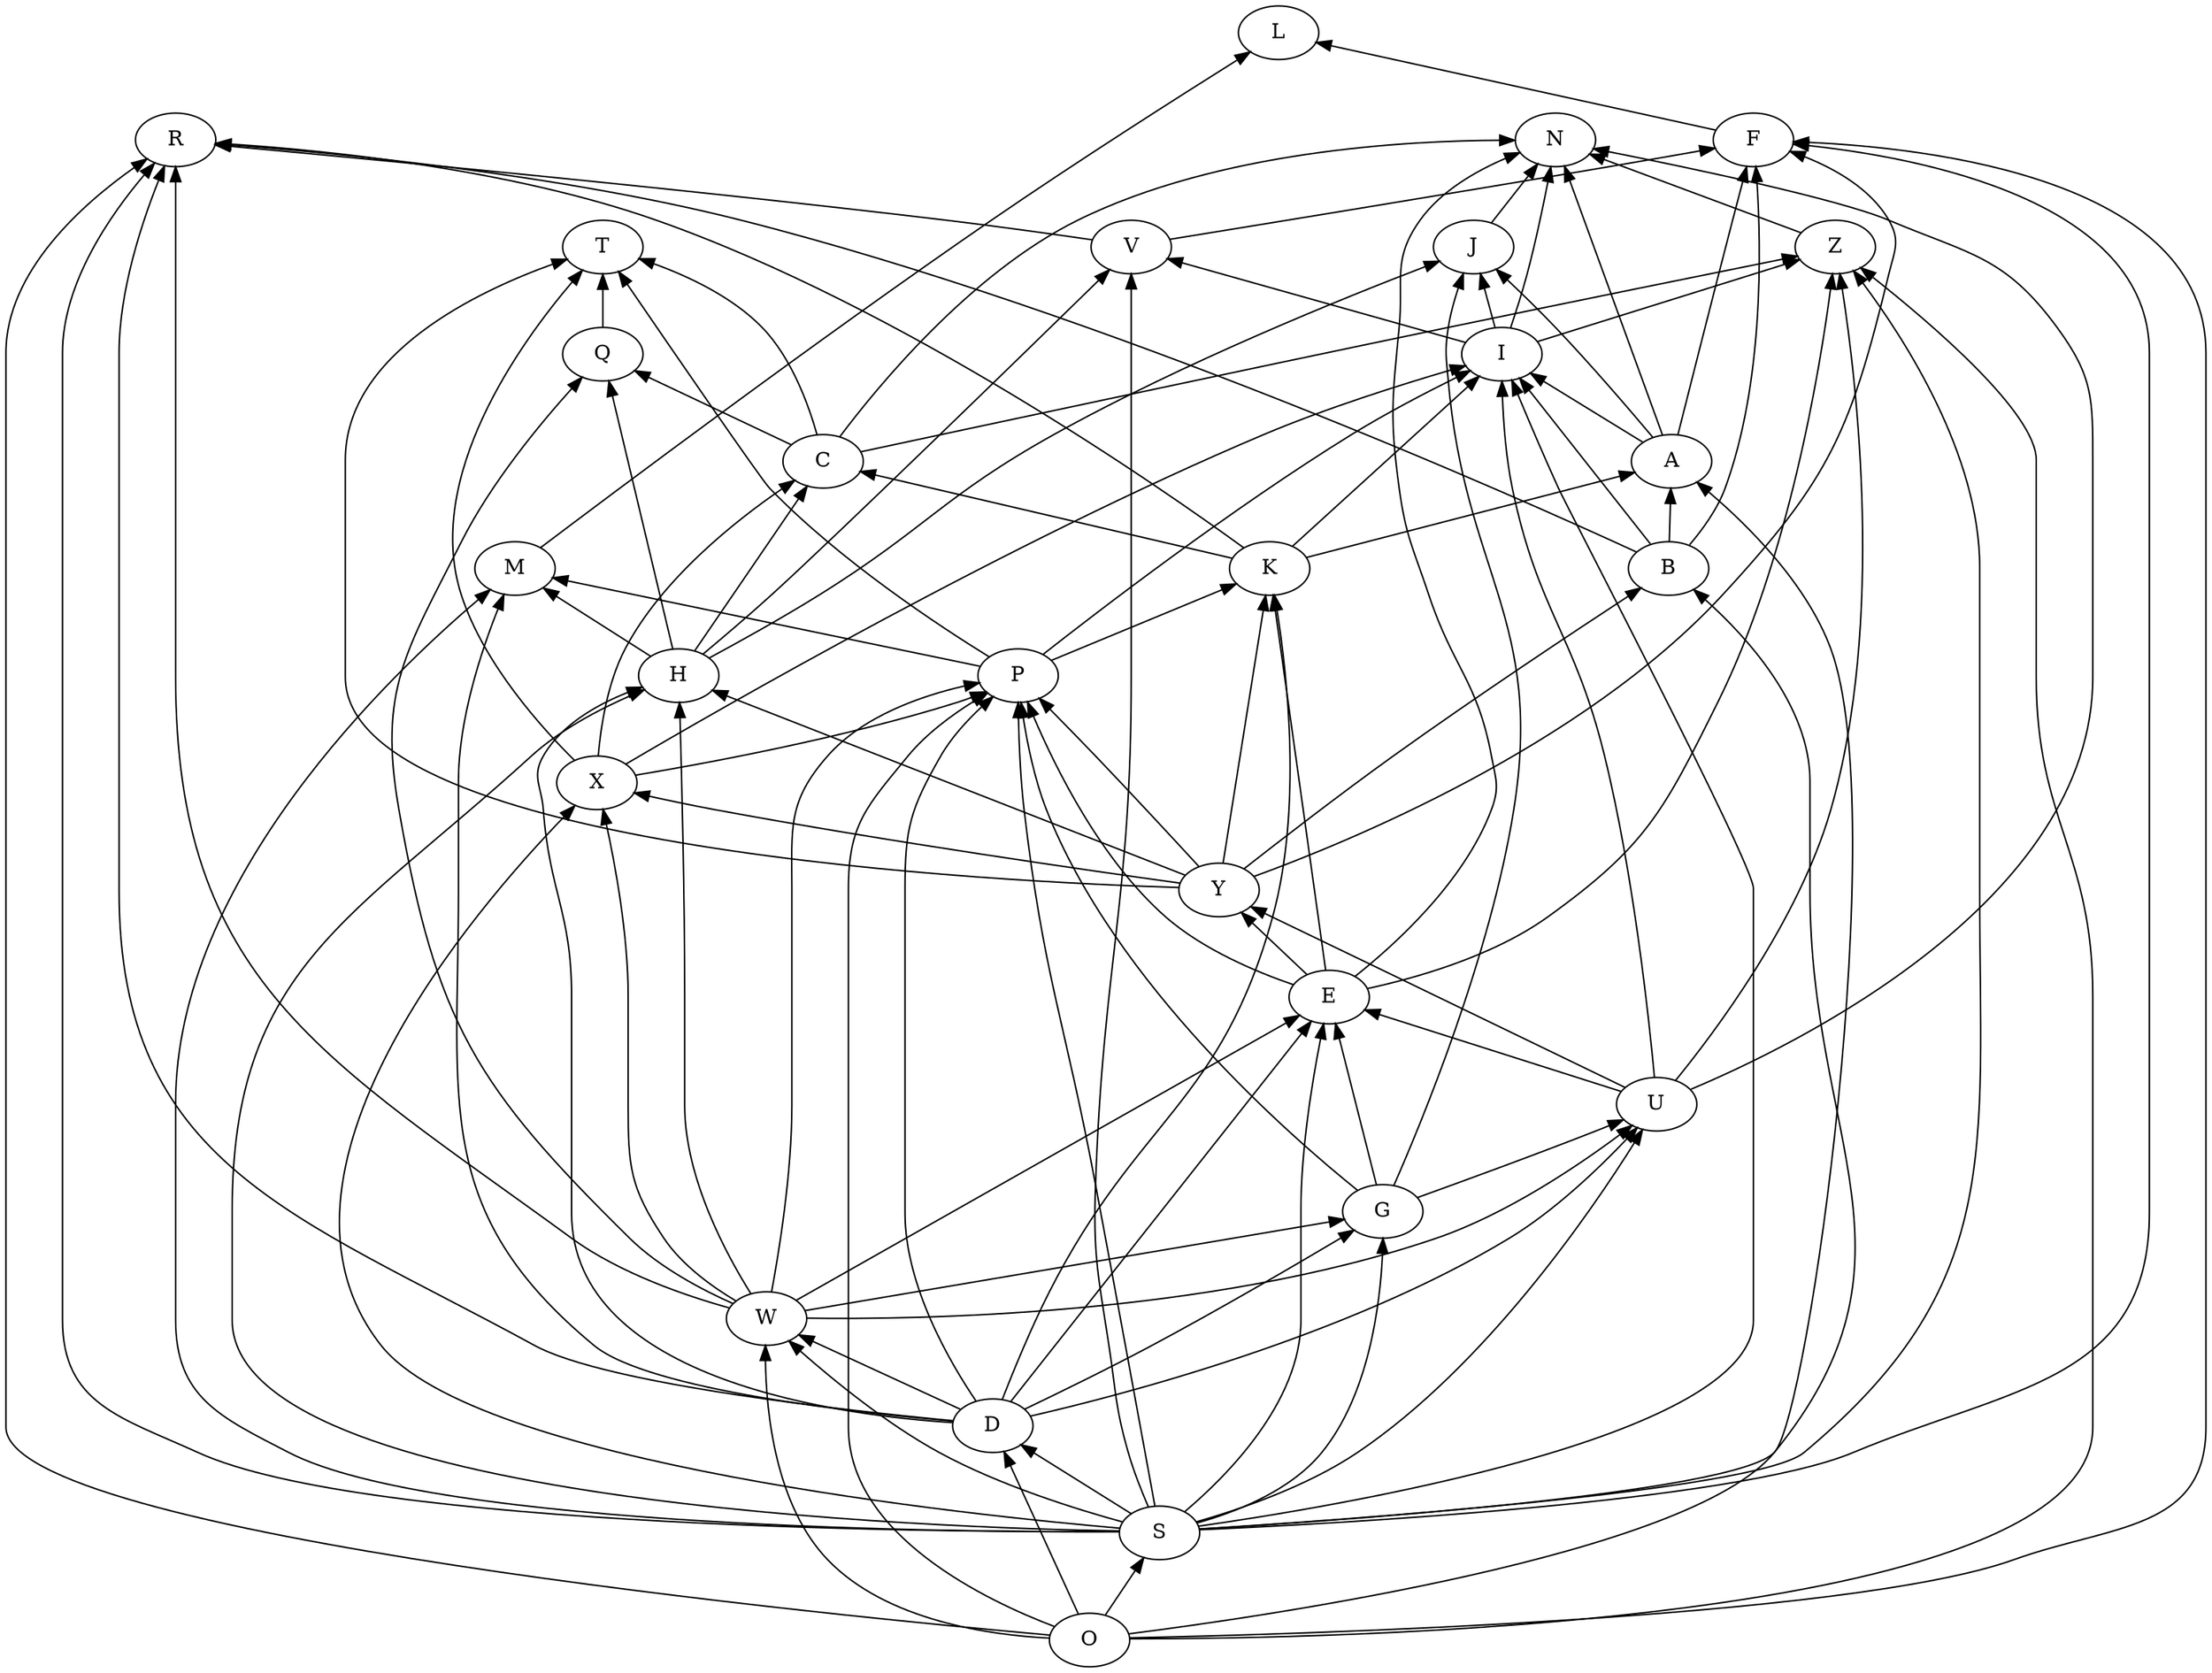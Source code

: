 digraph berit {
  graph [splines=true, overlap=prism0, overlap_scaling=2, esep=1];
  edge [dir=back];
  T -> P;
  Q -> W;
  N -> A;
  Z -> E;
  L -> M;
  R -> S;
  F -> V;
  C -> H;
  V -> S;
  J -> I;
  I -> S;
  A -> B;
  M -> H;
  B -> O;
  H -> D;
  K -> E;
  P -> G;
  X -> W;
  Y -> U;
  E -> U;
  U -> D;
  G -> W;
  W -> O;
  D -> O;
  S -> O;
  X -> Y;
  D -> S;
  P -> Y;
  H -> W;
  I -> P;
  J -> H;
  I -> K;
  V -> H;
  T -> Y;
  U -> W;
  J -> A;
  M -> S;
  H -> Y;
  Y -> E;
  R -> K;
  V -> I;
  G -> D;
  J -> G;
  T -> C;
  Q -> C;
  R -> D;
  H -> S;
  F -> S;
  N -> Z;
  N -> J;
  K -> P;
  Z -> S;
  K -> D;
  L -> F;
  C -> X;
  T -> X;
  F -> A;
  P -> X;
  A -> S;
  E -> D;
  I -> B;
  N -> U;
  G -> S;
  B -> Y;
  Q -> H;
  U -> G;
  R -> V;
  K -> Y;
  M -> P;
  P -> D;
  X -> S;
  P -> S;
  N -> E;
  A -> K;
  R -> B;
  R -> W;
  Z -> U;
  F -> Y;
  E -> W;
  I -> X;
  U -> S;
  I -> U;
  P -> E;
  E -> S;
  W -> S;
  F -> B;
  P -> O;
  N -> C;
  N -> I;
  C -> K;
  P -> W;
  Z -> O;
  T -> Q;
  R -> O;
  Z -> I;
  I -> A;
  F -> O;
  W -> D;
  E -> G;
  M -> D;
  Z -> C;
}